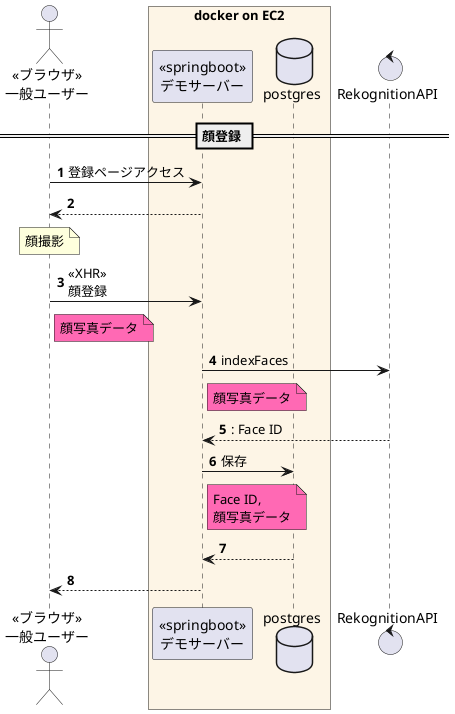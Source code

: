 @startuml シーケンス図

autonumber

actor "<<ブラウザ>>\n一般ユーザー" as USER


box "docker on EC2" #OldLace
    participant "<<springboot>>\nデモサーバー" as DEMO
    database postgres as DB
end box

control RekognitionAPI as REK

== 顔登録 ==
USER -> DEMO :登録ページアクセス
return
note over USER: 顔撮影
USER -> DEMO :<<XHR>>\n顔登録
note right USER #HotPink
    顔写真データ
end note
DEMO -> REK: indexFaces
note right DEMO #HotPink
    顔写真データ
end note


return: Face ID
DEMO -> DB: 保存
note right DEMO #HotPink
    Face ID,
    顔写真データ
end note
return
USER <-- DEMO

@enduml